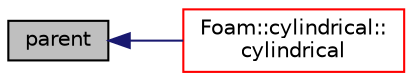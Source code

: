 digraph "parent"
{
  bgcolor="transparent";
  edge [fontname="Helvetica",fontsize="10",labelfontname="Helvetica",labelfontsize="10"];
  node [fontname="Helvetica",fontsize="10",shape=record];
  rankdir="LR";
  Node1 [label="parent",height=0.2,width=0.4,color="black", fillcolor="grey75", style="filled", fontcolor="black"];
  Node1 -> Node2 [dir="back",color="midnightblue",fontsize="10",style="solid",fontname="Helvetica"];
  Node2 [label="Foam::cylindrical::\lcylindrical",height=0.2,width=0.4,color="red",URL="$a00488.html#af456970902b8f8584ea20736e3842870",tooltip="Construct from dictionary and objectRegistry. "];
}
